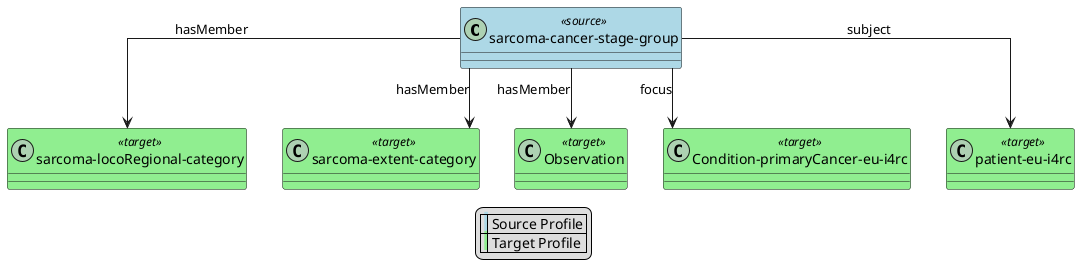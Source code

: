 
@startuml
!define RECTANGLE class
skinparam linetype ortho

skinparam class {
    BackgroundColor<<source>> LightBlue
    BackgroundColor<<target>> LightGreen
}
RECTANGLE sarcomacancerstagegroup as "sarcoma-cancer-stage-group" <<source>> [[StructureDefinition-sarcoma-cancer-stage-group.html]]
RECTANGLE sarcomalocoRegionalcategory as "sarcoma-locoRegional-category" <<target>> [[StructureDefinition-sarcoma-locoRegional-category.html]]
RECTANGLE sarcomaextentcategory as "sarcoma-extent-category" <<target>> [[StructureDefinition-sarcoma-extent-category.html]]
RECTANGLE Observation as "Observation" <<target>> [[StructureDefinition-Observation.html]]
RECTANGLE ConditionprimaryCancereui4rc as "Condition-primaryCancer-eu-i4rc" <<target>> [[StructureDefinition-Condition-primaryCancer-eu-i4rc.html]]
RECTANGLE patienteui4rc as "patient-eu-i4rc" <<target>> [[StructureDefinition-patient-eu-i4rc.html]]
sarcomacancerstagegroup --> patienteui4rc : "subject"
sarcomacancerstagegroup --> ConditionprimaryCancereui4rc : "focus"
sarcomacancerstagegroup --> Observation : "hasMember"
sarcomacancerstagegroup --> sarcomaextentcategory : "hasMember"
sarcomacancerstagegroup --> sarcomalocoRegionalcategory : "hasMember"

legend
  | <back:LightBlue> | Source Profile |
  | <back:LightGreen> | Target Profile |
endlegend

@enduml
